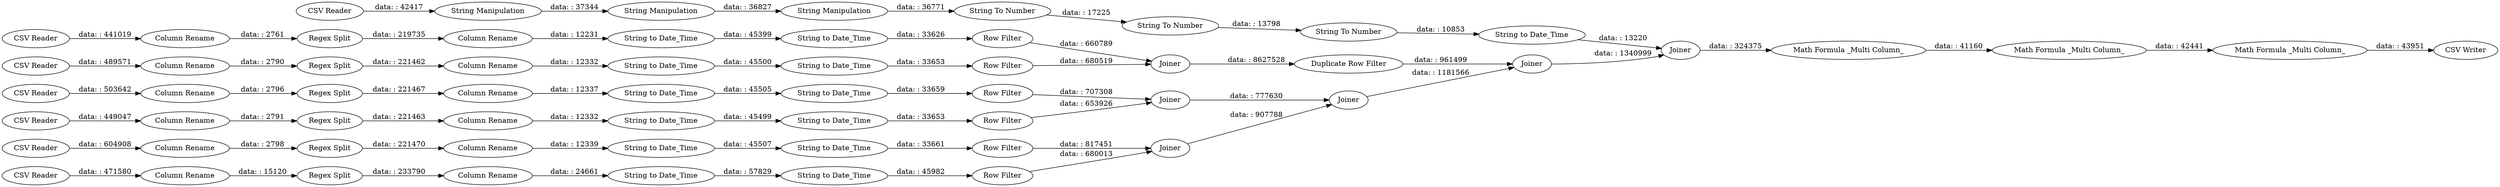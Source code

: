 digraph {
	"7743181532471388544_63" [label="Row Filter"]
	"7743181532471388544_67" [label="String To Number"]
	"7743181532471388544_38" [label="Regex Split"]
	"7743181532471388544_44" [label="Column Rename"]
	"7743181532471388544_15" [label=Joiner]
	"7743181532471388544_8" [label="CSV Reader"]
	"7743181532471388544_20" [label="CSV Reader"]
	"7743181532471388544_41" [label="Regex Split"]
	"7743181532471388544_58" [label="Row Filter"]
	"7743181532471388544_73" [label=Joiner]
	"7743181532471388544_57" [label="String to Date_Time"]
	"7743181532471388544_74" [label="Math Formula _Multi Column_"]
	"7743181532471388544_75" [label="Math Formula _Multi Column_"]
	"7743181532471388544_68" [label="String Manipulation"]
	"7743181532471388544_65" [label="Duplicate Row Filter"]
	"7743181532471388544_16" [label=Joiner]
	"7743181532471388544_26" [label="Column Rename"]
	"7743181532471388544_48" [label="String to Date_Time"]
	"7743181532471388544_19" [label=Joiner]
	"7743181532471388544_36" [label="Regex Split"]
	"7743181532471388544_46" [label="Column Rename"]
	"7743181532471388544_14" [label=Joiner]
	"7743181532471388544_40" [label="Regex Split"]
	"7743181532471388544_49" [label="String to Date_Time"]
	"7743181532471388544_53" [label="String to Date_Time"]
	"7743181532471388544_25" [label="Column Rename"]
	"7743181532471388544_47" [label="Column Rename"]
	"7743181532471388544_66" [label="String Manipulation"]
	"7743181532471388544_72" [label="String to Date_Time"]
	"7743181532471388544_23" [label="Column Rename"]
	"7743181532471388544_42" [label="Column Rename"]
	"7743181532471388544_59" [label="Row Filter"]
	"7743181532471388544_64" [label="Row Filter"]
	"7743181532471388544_6" [label="CSV Reader"]
	"7743181532471388544_70" [label="String To Number"]
	"7743181532471388544_52" [label="String to Date_Time"]
	"7743181532471388544_56" [label="String to Date_Time"]
	"7743181532471388544_7" [label="CSV Reader"]
	"7743181532471388544_12" [label="CSV Reader"]
	"7743181532471388544_54" [label="String to Date_Time"]
	"7743181532471388544_22" [label="Column Rename"]
	"7743181532471388544_45" [label="Column Rename"]
	"7743181532471388544_9" [label="CSV Reader"]
	"7743181532471388544_28" [label="String to Date_Time"]
	"7743181532471388544_55" [label="String to Date_Time"]
	"7743181532471388544_39" [label="Regex Split"]
	"7743181532471388544_76" [label="Math Formula _Multi Column_"]
	"7743181532471388544_24" [label="Column Rename"]
	"7743181532471388544_27" [label="String to Date_Time"]
	"7743181532471388544_37" [label="Regex Split"]
	"7743181532471388544_60" [label="Row Filter"]
	"7743181532471388544_62" [label="Row Filter"]
	"7743181532471388544_77" [label="CSV Writer"]
	"7743181532471388544_17" [label=Joiner]
	"7743181532471388544_50" [label="String to Date_Time"]
	"7743181532471388544_43" [label="Column Rename"]
	"7743181532471388544_51" [label="String to Date_Time"]
	"7743181532471388544_69" [label="String Manipulation"]
	"7743181532471388544_71" [label="String To Number"]
	"7743181532471388544_21" [label="Column Rename"]
	"7743181532471388544_10" [label="CSV Reader"]
	"7743181532471388544_6" -> "7743181532471388544_25" [label="data: : 489571"]
	"7743181532471388544_37" -> "7743181532471388544_43" [label="data: : 221463"]
	"7743181532471388544_36" -> "7743181532471388544_42" [label="data: : 221467"]
	"7743181532471388544_60" -> "7743181532471388544_16" [label="data: : 817451"]
	"7743181532471388544_7" -> "7743181532471388544_26" [label="data: : 441019"]
	"7743181532471388544_39" -> "7743181532471388544_45" [label="data: : 233790"]
	"7743181532471388544_42" -> "7743181532471388544_27" [label="data: : 12337"]
	"7743181532471388544_46" -> "7743181532471388544_54" [label="data: : 12332"]
	"7743181532471388544_45" -> "7743181532471388544_52" [label="data: : 24661"]
	"7743181532471388544_54" -> "7743181532471388544_55" [label="data: : 45500"]
	"7743181532471388544_68" -> "7743181532471388544_69" [label="data: : 36827"]
	"7743181532471388544_65" -> "7743181532471388544_15" [label="data: : 961499"]
	"7743181532471388544_66" -> "7743181532471388544_68" [label="data: : 37344"]
	"7743181532471388544_14" -> "7743181532471388544_15" [label="data: : 1181566"]
	"7743181532471388544_17" -> "7743181532471388544_65" [label="data: : 8627528"]
	"7743181532471388544_26" -> "7743181532471388544_41" [label="data: : 2761"]
	"7743181532471388544_38" -> "7743181532471388544_44" [label="data: : 221470"]
	"7743181532471388544_73" -> "7743181532471388544_74" [label="data: : 324375"]
	"7743181532471388544_56" -> "7743181532471388544_57" [label="data: : 45399"]
	"7743181532471388544_43" -> "7743181532471388544_48" [label="data: : 12332"]
	"7743181532471388544_49" -> "7743181532471388544_59" [label="data: : 33653"]
	"7743181532471388544_58" -> "7743181532471388544_19" [label="data: : 707308"]
	"7743181532471388544_21" -> "7743181532471388544_36" [label="data: : 2796"]
	"7743181532471388544_67" -> "7743181532471388544_70" [label="data: : 17225"]
	"7743181532471388544_16" -> "7743181532471388544_14" [label="data: : 907788"]
	"7743181532471388544_50" -> "7743181532471388544_51" [label="data: : 45507"]
	"7743181532471388544_41" -> "7743181532471388544_47" [label="data: : 219735"]
	"7743181532471388544_9" -> "7743181532471388544_24" [label="data: : 471580"]
	"7743181532471388544_72" -> "7743181532471388544_73" [label="data: : 13220"]
	"7743181532471388544_47" -> "7743181532471388544_56" [label="data: : 12231"]
	"7743181532471388544_74" -> "7743181532471388544_75" [label="data: : 41160"]
	"7743181532471388544_75" -> "7743181532471388544_76" [label="data: : 42441"]
	"7743181532471388544_57" -> "7743181532471388544_64" [label="data: : 33626"]
	"7743181532471388544_76" -> "7743181532471388544_77" [label="data: : 43951"]
	"7743181532471388544_10" -> "7743181532471388544_21" [label="data: : 503642"]
	"7743181532471388544_51" -> "7743181532471388544_60" [label="data: : 33661"]
	"7743181532471388544_28" -> "7743181532471388544_58" [label="data: : 33659"]
	"7743181532471388544_55" -> "7743181532471388544_62" [label="data: : 33653"]
	"7743181532471388544_64" -> "7743181532471388544_17" [label="data: : 660789"]
	"7743181532471388544_23" -> "7743181532471388544_38" [label="data: : 2798"]
	"7743181532471388544_24" -> "7743181532471388544_39" [label="data: : 15120"]
	"7743181532471388544_59" -> "7743181532471388544_19" [label="data: : 653926"]
	"7743181532471388544_19" -> "7743181532471388544_14" [label="data: : 777630"]
	"7743181532471388544_27" -> "7743181532471388544_28" [label="data: : 45505"]
	"7743181532471388544_62" -> "7743181532471388544_17" [label="data: : 680519"]
	"7743181532471388544_12" -> "7743181532471388544_66" [label="data: : 42417"]
	"7743181532471388544_70" -> "7743181532471388544_71" [label="data: : 13798"]
	"7743181532471388544_22" -> "7743181532471388544_37" [label="data: : 2791"]
	"7743181532471388544_20" -> "7743181532471388544_22" [label="data: : 449047"]
	"7743181532471388544_25" -> "7743181532471388544_40" [label="data: : 2790"]
	"7743181532471388544_53" -> "7743181532471388544_63" [label="data: : 45982"]
	"7743181532471388544_48" -> "7743181532471388544_49" [label="data: : 45499"]
	"7743181532471388544_71" -> "7743181532471388544_72" [label="data: : 10853"]
	"7743181532471388544_8" -> "7743181532471388544_23" [label="data: : 604908"]
	"7743181532471388544_40" -> "7743181532471388544_46" [label="data: : 221462"]
	"7743181532471388544_69" -> "7743181532471388544_67" [label="data: : 36771"]
	"7743181532471388544_15" -> "7743181532471388544_73" [label="data: : 1340999"]
	"7743181532471388544_52" -> "7743181532471388544_53" [label="data: : 57829"]
	"7743181532471388544_63" -> "7743181532471388544_16" [label="data: : 680013"]
	"7743181532471388544_44" -> "7743181532471388544_50" [label="data: : 12339"]
	rankdir=LR
}
